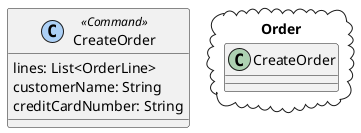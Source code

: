 @startuml

package Order <<Cloud>> {
	class CreateOrder
}

class CreateOrder << (C,#acd0f6) Command >> {
	lines: List<OrderLine>
	customerName: String
	creditCardNumber: String
}
@enduml
